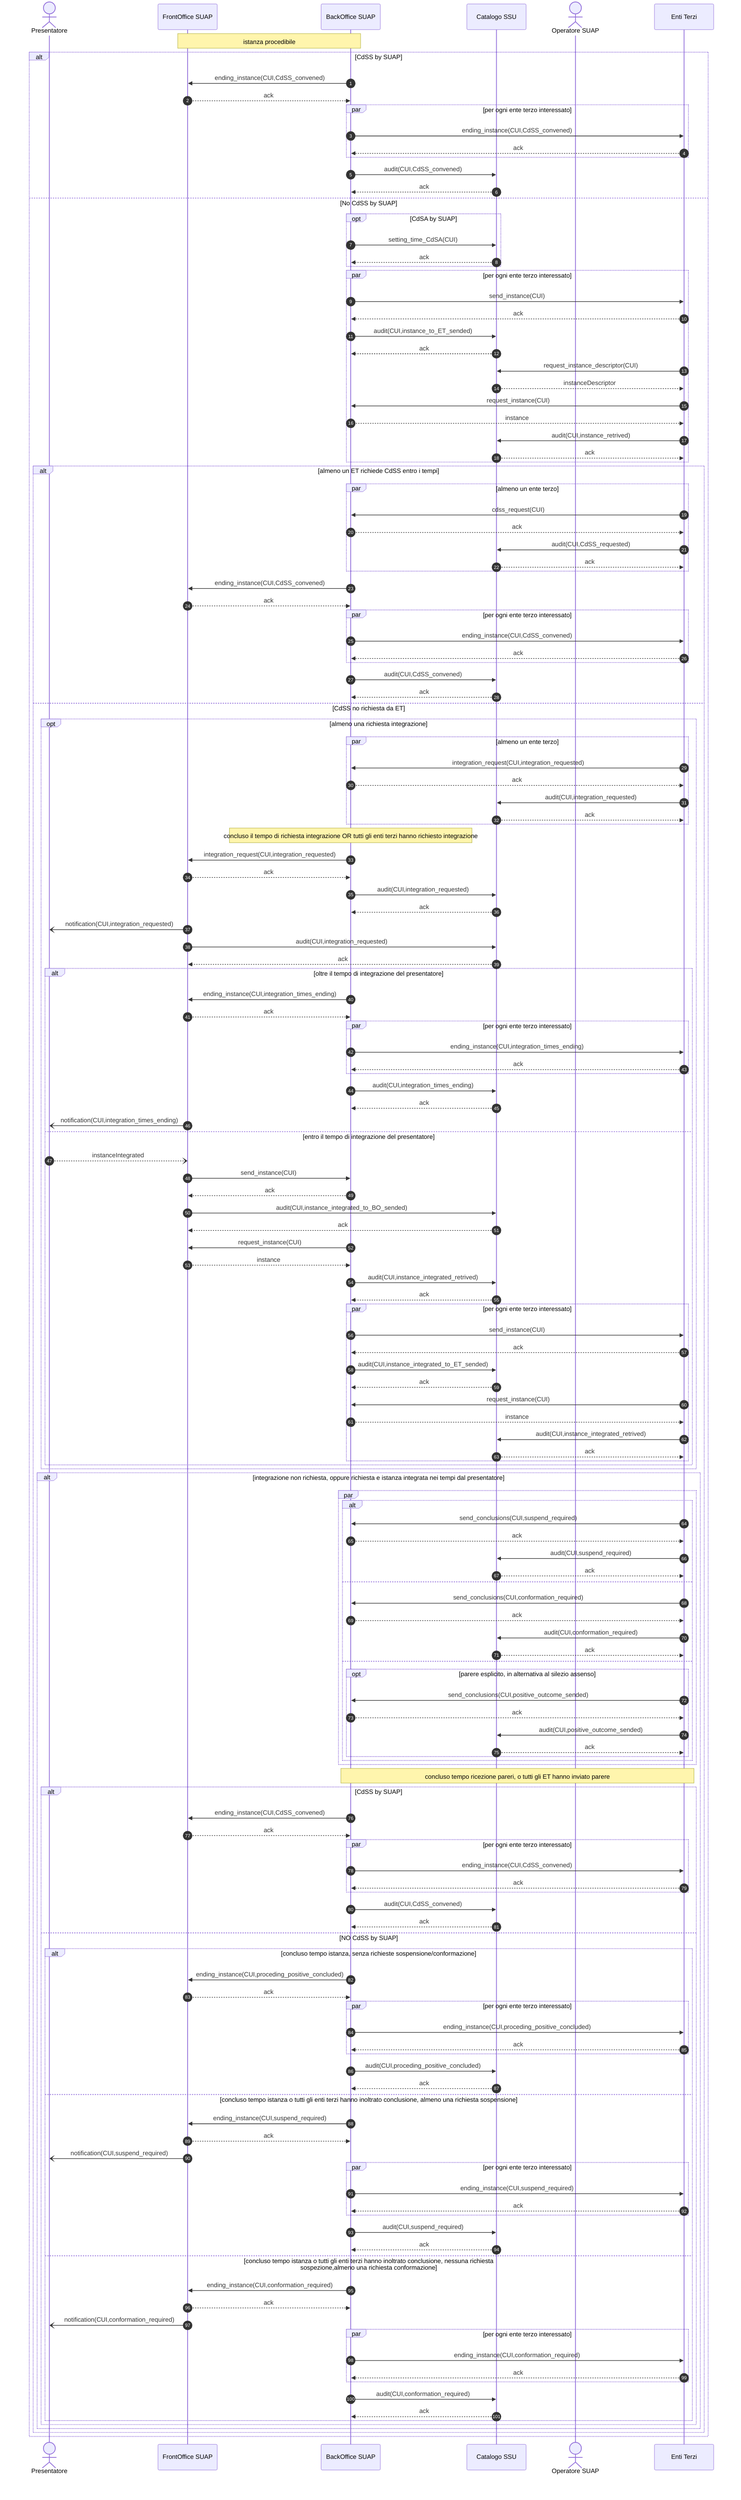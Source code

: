 sequenceDiagram
    autonumber

    actor P as Presentatore    
    participant F as FrontOffice SUAP
    participant B as BackOffice SUAP   
    participant C as Catalogo SSU 
    actor O as Operatore SUAP    
    participant E as Enti Terzi    

    Note over F,B: istanza procedibile

    alt CdSS by SUAP
        B ->> F: ending_instance(CUI,CdSS_convened)
        F -->> B: ack    

        par per ogni ente terzo interessato
            B ->> E: ending_instance(CUI,CdSS_convened)
            E -->> B: ack
        end
        
        B ->> C: audit(CUI,CdSS_convened)
        C -->> B: ack
    else No CdSS by SUAP

        opt CdSA by SUAP
            B ->> C: setting_time_CdSA(CUI)
            C -->> B: ack
        end


        par per ogni ente terzo interessato        
            B ->> E: send_instance(CUI)
            E -->> B: ack
            B ->> C: audit(CUI,instance_to_ET_sended)
            C -->> B: ack
            E ->> C: request_instance_descriptor(CUI)
            C -->> E: instanceDescriptor
            E ->> B: request_instance(CUI)
            B -->> E: instance
            E ->> C: audit(CUI,instance_retrived)
            C -->> E: ack
        end

        alt almeno un ET richiede CdSS entro i tempi
            par almeno un ente terzo
                E ->> B: cdss_request(CUI)
                B -->> E: ack 
                E ->> C: audit(CUI,CdSS_requested)
                C -->> E: ack           
            end

            B ->> F: ending_instance(CUI,CdSS_convened)
            F -->> B: ack    

            par per ogni ente terzo interessato
                B ->> E: ending_instance(CUI,CdSS_convened)
                E -->> B: ack
            end
            
            B ->> C: audit(CUI,CdSS_convened)
            C -->> B: ack

        else CdSS no richiesta da ET


            opt almeno una richiesta integrazione
                par almeno un ente terzo
                    E ->> B: integration_request(CUI,integration_requested)
                    B -->> E: ack 
                    E ->> C: audit(CUI,integration_requested)
                    C -->> E: ack           
                end

                Note over B: concluso il tempo di richiesta integrazione OR tutti gli enti terzi hanno richiesto integrazione
                B ->> F: integration_request(CUI,integration_requested)
                F -->> B: ack
                B ->> C: audit(CUI,integration_requested)
                C -->> B: ack
                F -) P: notification(CUI,integration_requested)    
                F ->> C: audit(CUI,integration_requested)
                C -->> F: ack

                alt oltre il tempo di integrazione del presentatore
                    B ->> F: ending_instance(CUI,integration_times_ending)
                    F -->> B: ack
                    par per ogni ente terzo interessato
                        B ->> E: ending_instance(CUI,integration_times_ending)
                        E -->> B: ack
                    end
                    B ->> C: audit(CUI,integration_times_ending)
                    C -->> B: ack

                    F -) P: notification(CUI,integration_times_ending)
                else entro il tempo di integrazione del presentatore 
                    P --) F: instanceIntegrated
                    F ->> B: send_instance(CUI)
                    B -->> F: ack
                    F ->> C: audit(CUI,instance_integrated_to_BO_sended)
                    C -->> F: ack
                    B ->> F: request_instance(CUI)
                    F -->> B: instance
                    B ->> C: audit(CUI,instance_integrated_retrived)
                    C -->> B: ack
                    par per ogni ente terzo interessato                
                        B ->> E: send_instance(CUI)
                        E -->> B: ack
                        B ->> C: audit(CUI,instance_integrated_to_ET_sended)
                        C -->> B: ack
                        E ->> B: request_instance(CUI)
                        B -->> E: instance
                        E ->> C: audit(CUI,instance_integrated_retrived)
                        C -->> E: ack
                    end

                end

            end
            
            alt integrazione non richiesta, oppure richiesta e istanza integrata nei tempi dal presentatore

                par
                    alt 
                        E ->> B: send_conclusions(CUI,suspend_required)
                        B -->> E: ack 
                        E ->> C: audit(CUI,suspend_required)
                        C -->> E: ack  
                    else
                        E ->> B: send_conclusions(CUI,conformation_required)
                        B -->> E: ack 
                        E ->> C: audit(CUI,conformation_required)
                        C -->> E: ack 
                    else
                        opt parere esplicito, in alternativa al silezio assenso
                            E ->> B: send_conclusions(CUI,positive_outcome_sended)
                            B -->> E: ack 
                            E ->> C: audit(CUI,positive_outcome_sended)
                            C -->> E: ack 
                        end
                    end       
                end
 
                Note over B,E: concluso tempo ricezione pareri, o tutti gli ET hanno inviato  parere

                alt CdSS by SUAP
                    B ->> F: ending_instance(CUI,CdSS_convened)
                    F -->> B: ack    

                    par per ogni ente terzo interessato
                        B ->> E: ending_instance(CUI,CdSS_convened)
                        E -->> B: ack
                    end
                    
                    B ->> C: audit(CUI,CdSS_convened)
                    C -->> B: ack
                else NO CdSS by SUAP
                
                    alt concluso tempo istanza, senza richieste sospensione/conformazione 
                        B ->> F: ending_instance(CUI,proceding_positive_concluded)
                        F -->> B: ack            
                        par per ogni ente terzo interessato
                            B ->> E: ending_instance(CUI,proceding_positive_concluded)
                            E -->> B: ack
                        end
                        B ->> C: audit(CUI,proceding_positive_concluded)
                        C -->> B: ack
                    else concluso tempo istanza o tutti gli enti terzi hanno inoltrato conclusione, almeno una richiesta sospensione
                        B ->> F: ending_instance(CUI,suspend_required)
                        F -->> B: ack  
                        F -) P: notification(CUI,suspend_required)          
                        par per ogni ente terzo interessato
                            B ->> E: ending_instance(CUI,suspend_required)
                            E -->> B: ack
                        end
                        B ->> C: audit(CUI,suspend_required)
                        C -->> B: ack
                    else concluso tempo istanza o tutti gli enti terzi hanno inoltrato conclusione, nessuna richiesta sospezione,almeno una richiesta conformazione
                        B ->> F: ending_instance(CUI,conformation_required)
                        F -->> B: ack
                        F -) P: notification(CUI,conformation_required)               
                        par per ogni ente terzo interessato
                            B ->> E: ending_instance(CUI,conformation_required)
                            E -->> B: ack
                        end
                        B ->> C: audit(CUI,conformation_required)
                        C -->> B: ack
                    end
                end

            end

        end

   end